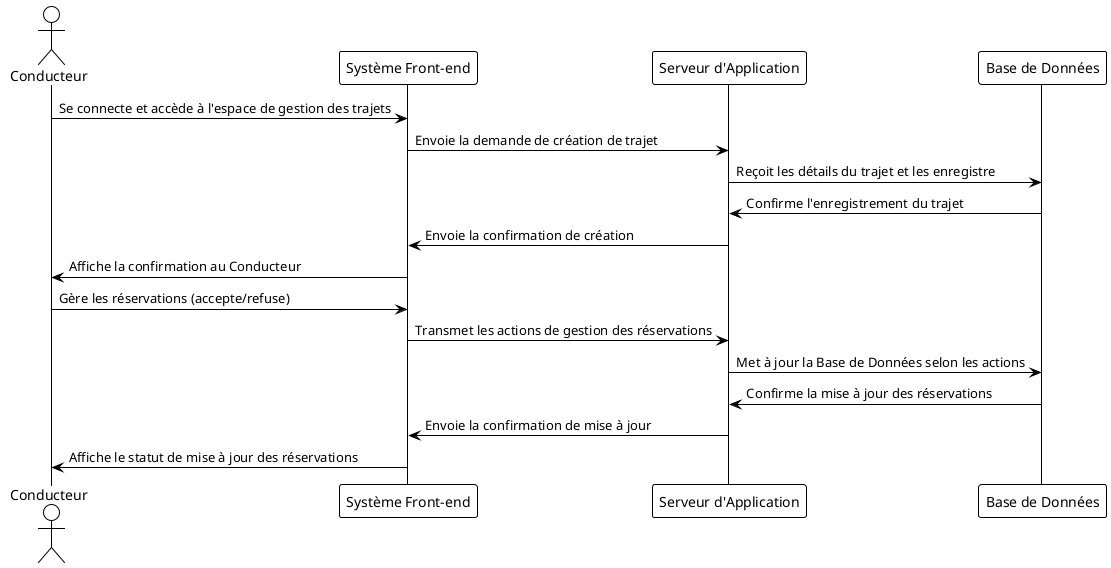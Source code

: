 @startuml
!theme plain

actor Conducteur
participant "Système Front-end" as Frontend
participant "Serveur d'Application" as Backend
participant "Base de Données" as Database

Conducteur -> Frontend : Se connecte et accède à l'espace de gestion des trajets
Frontend -> Backend : Envoie la demande de création de trajet
Backend -> Database : Reçoit les détails du trajet et les enregistre
Database -> Backend : Confirme l'enregistrement du trajet
Backend -> Frontend : Envoie la confirmation de création
Frontend -> Conducteur : Affiche la confirmation au Conducteur
Conducteur -> Frontend : Gère les réservations (accepte/refuse)
Frontend -> Backend : Transmet les actions de gestion des réservations
Backend -> Database : Met à jour la Base de Données selon les actions
Database -> Backend : Confirme la mise à jour des réservations
Backend -> Frontend : Envoie la confirmation de mise à jour
Frontend -> Conducteur : Affiche le statut de mise à jour des réservations

@enduml